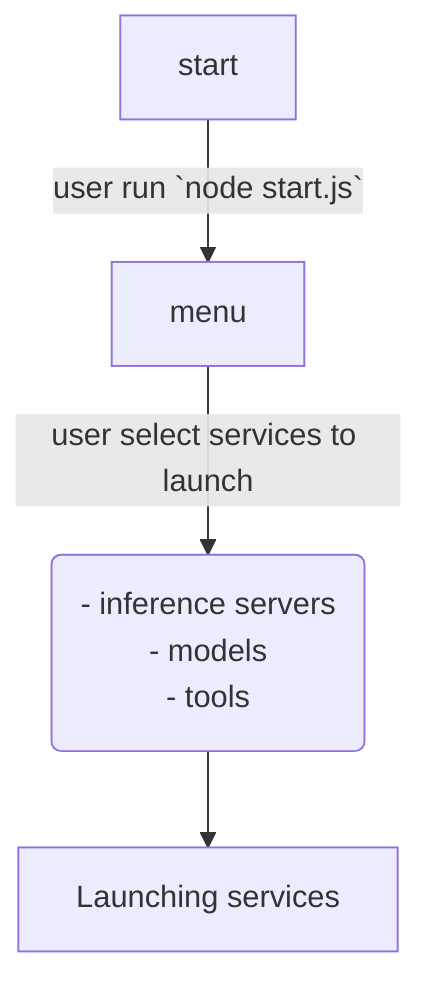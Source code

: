 graph TD;
    start[start] -- user run `node start.js`--> menu
    menu -- user select services to launch --> selection("- inference servers<br>- models<br>- tools")
    selection-->launch[Launching services]